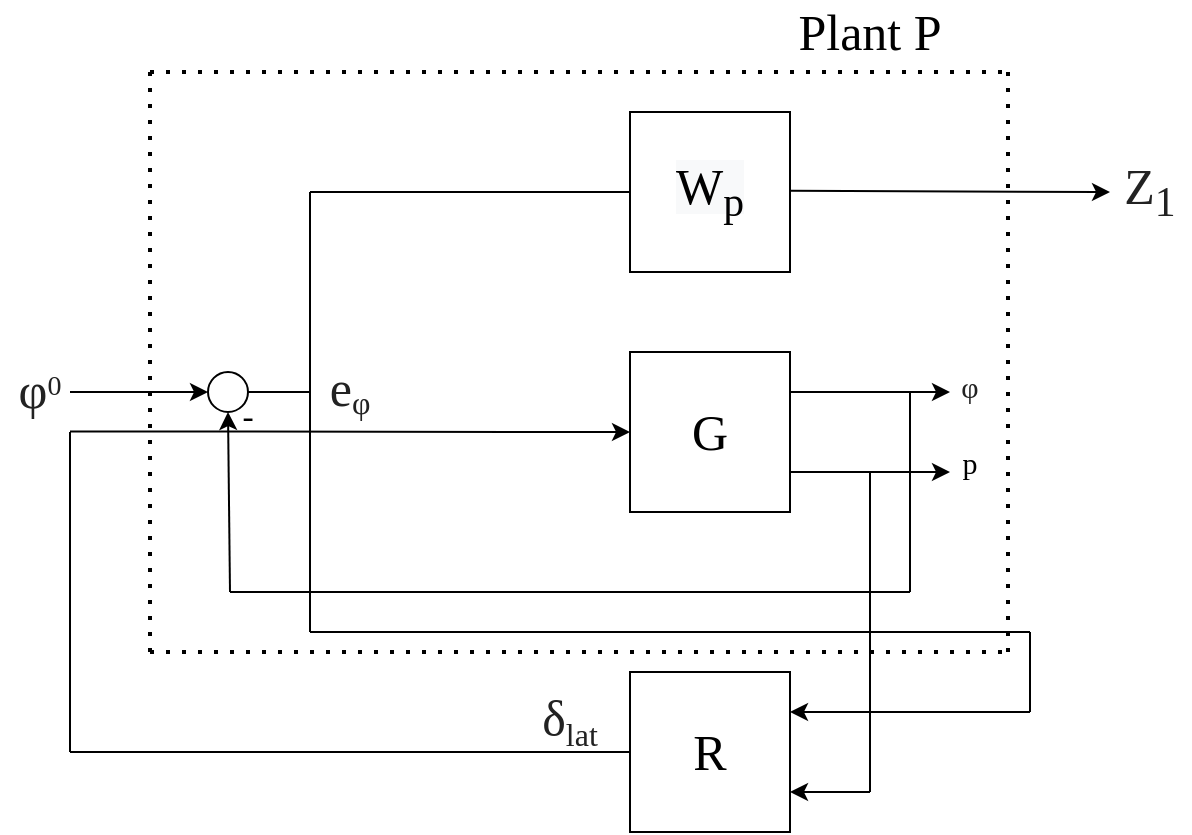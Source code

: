 <mxfile version="13.4.9" type="device"><diagram id="ez_E1-5MpUOOJp_sYdG2" name="Page-1"><mxGraphModel dx="872" dy="1602" grid="1" gridSize="10" guides="1" tooltips="1" connect="1" arrows="1" fold="1" page="1" pageScale="1" pageWidth="827" pageHeight="1169" math="0" shadow="0"><root><mxCell id="0"/><mxCell id="1" parent="0"/><mxCell id="I8IBFJJZle_XHGFZ7ChM-1" value="&lt;font face=&quot;Lucida Console&quot; style=&quot;font-size: 25px;&quot;&gt;G&lt;/font&gt;" style="rounded=0;whiteSpace=wrap;html=1;fontSize=25;" parent="1" vertex="1"><mxGeometry x="360" y="120" width="80" height="80" as="geometry"/></mxCell><mxCell id="I8IBFJJZle_XHGFZ7ChM-2" value="" style="endArrow=classic;html=1;fontSize=25;exitX=1;exitY=0.25;exitDx=0;exitDy=0;" parent="1" source="I8IBFJJZle_XHGFZ7ChM-1" edge="1"><mxGeometry width="50" height="50" relative="1" as="geometry"><mxPoint x="390" y="250" as="sourcePoint"/><mxPoint x="520" y="140" as="targetPoint"/></mxGeometry></mxCell><mxCell id="I8IBFJJZle_XHGFZ7ChM-3" value="" style="endArrow=classic;html=1;fontSize=25;exitX=1;exitY=0.75;exitDx=0;exitDy=0;" parent="1" source="I8IBFJJZle_XHGFZ7ChM-1" edge="1"><mxGeometry width="50" height="50" relative="1" as="geometry"><mxPoint x="390" y="250" as="sourcePoint"/><mxPoint x="520" y="180" as="targetPoint"/></mxGeometry></mxCell><mxCell id="I8IBFJJZle_XHGFZ7ChM-4" value="&lt;span style=&quot;color: rgb(34 , 34 , 34) ; text-align: left ; background-color: rgb(255 , 255 , 255)&quot;&gt;&lt;font style=&quot;font-size: 15px&quot;&gt;φ&lt;/font&gt;&lt;/span&gt;" style="text;html=1;strokeColor=none;fillColor=none;align=center;verticalAlign=middle;whiteSpace=wrap;rounded=0;fontFamily=Lucida Console;fontSize=25;fontStyle=0" parent="1" vertex="1"><mxGeometry x="510" y="124" width="40" height="20" as="geometry"/></mxCell><mxCell id="I8IBFJJZle_XHGFZ7ChM-6" value="" style="ellipse;whiteSpace=wrap;html=1;aspect=fixed;" parent="1" vertex="1"><mxGeometry x="149" y="130" width="20" height="20" as="geometry"/></mxCell><mxCell id="I8IBFJJZle_XHGFZ7ChM-7" value="" style="endArrow=none;html=1;fontSize=25;exitX=1;exitY=0.5;exitDx=0;exitDy=0;" parent="1" edge="1"><mxGeometry width="50" height="50" relative="1" as="geometry"><mxPoint x="169.0" y="140" as="sourcePoint"/><mxPoint x="200" y="140" as="targetPoint"/></mxGeometry></mxCell><mxCell id="I8IBFJJZle_XHGFZ7ChM-8" value="" style="endArrow=none;html=1;fontSize=25;" parent="1" edge="1"><mxGeometry width="50" height="50" relative="1" as="geometry"><mxPoint x="200" y="160" as="sourcePoint"/><mxPoint x="200" y="40" as="targetPoint"/></mxGeometry></mxCell><mxCell id="I8IBFJJZle_XHGFZ7ChM-9" value="&lt;div style=&quot;text-align: left&quot;&gt;&lt;/div&gt;&lt;span style=&quot;text-align: left&quot;&gt;&lt;font color=&quot;#222222&quot;&gt;&lt;span style=&quot;background-color: rgb(255 , 255 , 255)&quot;&gt;&lt;span style=&quot;font-size: 25px&quot;&gt;e&lt;/span&gt;&lt;sub&gt;&lt;font style=&quot;font-size: 16px&quot;&gt;φ&lt;/font&gt;&lt;/sub&gt;&lt;/span&gt;&lt;/font&gt;&lt;/span&gt;" style="text;html=1;strokeColor=none;fillColor=none;align=center;verticalAlign=middle;whiteSpace=wrap;rounded=0;fontFamily=Lucida Console;fontSize=16;" parent="1" vertex="1"><mxGeometry x="200" y="129" width="40" height="20" as="geometry"/></mxCell><mxCell id="I8IBFJJZle_XHGFZ7ChM-11" value="&lt;span style=&quot;color: rgb(0 , 0 , 0) ; font-family: &amp;#34;lucida console&amp;#34; ; font-size: 25px ; font-style: normal ; font-weight: 400 ; letter-spacing: normal ; text-align: center ; text-indent: 0px ; text-transform: none ; word-spacing: 0px ; background-color: rgb(248 , 249 , 250) ; display: inline ; float: none&quot;&gt;W&lt;sub&gt;p&lt;/sub&gt;&lt;/span&gt;" style="rounded=0;whiteSpace=wrap;html=1;" parent="1" vertex="1"><mxGeometry x="360" width="80" height="80" as="geometry"/></mxCell><mxCell id="I8IBFJJZle_XHGFZ7ChM-12" value="" style="endArrow=none;html=1;fontSize=25;entryX=0;entryY=0.5;entryDx=0;entryDy=0;" parent="1" target="I8IBFJJZle_XHGFZ7ChM-11" edge="1"><mxGeometry width="50" height="50" relative="1" as="geometry"><mxPoint x="200" y="40" as="sourcePoint"/><mxPoint x="460" y="200" as="targetPoint"/></mxGeometry></mxCell><mxCell id="I8IBFJJZle_XHGFZ7ChM-13" value="" style="endArrow=classic;html=1;fontSize=25;exitX=1;exitY=0.25;exitDx=0;exitDy=0;entryX=0;entryY=0.5;entryDx=0;entryDy=0;" parent="1" target="I8IBFJJZle_XHGFZ7ChM-14" edge="1"><mxGeometry width="50" height="50" relative="1" as="geometry"><mxPoint x="440" y="39.41" as="sourcePoint"/><mxPoint x="560" y="39.41" as="targetPoint"/></mxGeometry></mxCell><mxCell id="I8IBFJJZle_XHGFZ7ChM-14" value="&lt;div style=&quot;text-align: left&quot;&gt;&lt;font color=&quot;#222222&quot;&gt;&lt;span style=&quot;background-color: rgb(255 , 255 , 255)&quot;&gt;Z&lt;sub&gt;1&lt;/sub&gt;&lt;/span&gt;&lt;/font&gt;&lt;/div&gt;" style="text;html=1;strokeColor=none;fillColor=none;align=center;verticalAlign=middle;whiteSpace=wrap;rounded=0;fontFamily=Lucida Console;fontSize=25;fontStyle=0" parent="1" vertex="1"><mxGeometry x="600" y="30" width="40" height="20" as="geometry"/></mxCell><mxCell id="I8IBFJJZle_XHGFZ7ChM-16" value="" style="endArrow=none;html=1;fontSize=25;" parent="1" edge="1"><mxGeometry width="50" height="50" relative="1" as="geometry"><mxPoint x="500" y="240" as="sourcePoint"/><mxPoint x="500" y="140" as="targetPoint"/></mxGeometry></mxCell><mxCell id="I8IBFJJZle_XHGFZ7ChM-17" value="" style="endArrow=none;html=1;fontSize=25;" parent="1" edge="1"><mxGeometry width="50" height="50" relative="1" as="geometry"><mxPoint x="160" y="240" as="sourcePoint"/><mxPoint x="500" y="240" as="targetPoint"/></mxGeometry></mxCell><mxCell id="I8IBFJJZle_XHGFZ7ChM-19" value="" style="endArrow=none;html=1;fontSize=25;entryX=0;entryY=0.617;entryDx=0;entryDy=0;entryPerimeter=0;" parent="1" target="I8IBFJJZle_XHGFZ7ChM-9" edge="1"><mxGeometry width="50" height="50" relative="1" as="geometry"><mxPoint x="200" y="260" as="sourcePoint"/><mxPoint x="200" y="190" as="targetPoint"/></mxGeometry></mxCell><mxCell id="I8IBFJJZle_XHGFZ7ChM-21" value="" style="endArrow=none;html=1;fontSize=25;" parent="1" edge="1"><mxGeometry width="50" height="50" relative="1" as="geometry"><mxPoint x="200" y="260" as="sourcePoint"/><mxPoint x="560" y="260" as="targetPoint"/></mxGeometry></mxCell><mxCell id="I8IBFJJZle_XHGFZ7ChM-22" value="" style="endArrow=none;html=1;fontSize=25;" parent="1" edge="1"><mxGeometry width="50" height="50" relative="1" as="geometry"><mxPoint x="560" y="300" as="sourcePoint"/><mxPoint x="560" y="260" as="targetPoint"/></mxGeometry></mxCell><mxCell id="I8IBFJJZle_XHGFZ7ChM-23" value="" style="endArrow=classic;html=1;fontSize=25;" parent="1" edge="1"><mxGeometry width="50" height="50" relative="1" as="geometry"><mxPoint x="560" y="300" as="sourcePoint"/><mxPoint x="440" y="300.0" as="targetPoint"/></mxGeometry></mxCell><mxCell id="I8IBFJJZle_XHGFZ7ChM-24" value="&lt;font face=&quot;Lucida Console&quot;&gt;&lt;span style=&quot;font-size: 25px&quot;&gt;R&lt;/span&gt;&lt;/font&gt;" style="whiteSpace=wrap;html=1;aspect=fixed;" parent="1" vertex="1"><mxGeometry x="360" y="280" width="80" height="80" as="geometry"/></mxCell><mxCell id="I8IBFJJZle_XHGFZ7ChM-25" value="" style="endArrow=none;html=1;fontSize=25;" parent="1" edge="1"><mxGeometry width="50" height="50" relative="1" as="geometry"><mxPoint x="480" y="340" as="sourcePoint"/><mxPoint x="480" y="180" as="targetPoint"/></mxGeometry></mxCell><mxCell id="I8IBFJJZle_XHGFZ7ChM-26" value="" style="endArrow=classic;html=1;fontSize=25;entryX=1;entryY=0.75;entryDx=0;entryDy=0;" parent="1" target="I8IBFJJZle_XHGFZ7ChM-24" edge="1"><mxGeometry width="50" height="50" relative="1" as="geometry"><mxPoint x="480" y="340" as="sourcePoint"/><mxPoint x="420" y="220" as="targetPoint"/></mxGeometry></mxCell><mxCell id="I8IBFJJZle_XHGFZ7ChM-27" value="" style="endArrow=classic;html=1;fontSize=25;entryX=0;entryY=0.5;entryDx=0;entryDy=0;" parent="1" target="I8IBFJJZle_XHGFZ7ChM-6" edge="1"><mxGeometry width="50" height="50" relative="1" as="geometry"><mxPoint x="80" y="140" as="sourcePoint"/><mxPoint x="180" y="150" as="targetPoint"/></mxGeometry></mxCell><mxCell id="I8IBFJJZle_XHGFZ7ChM-28" value="" style="endArrow=none;html=1;fontSize=25;exitX=0;exitY=0.5;exitDx=0;exitDy=0;" parent="1" source="I8IBFJJZle_XHGFZ7ChM-24" edge="1"><mxGeometry width="50" height="50" relative="1" as="geometry"><mxPoint x="410" y="230" as="sourcePoint"/><mxPoint x="80" y="320" as="targetPoint"/></mxGeometry></mxCell><mxCell id="I8IBFJJZle_XHGFZ7ChM-29" value="" style="endArrow=none;html=1;fontSize=25;" parent="1" edge="1"><mxGeometry width="50" height="50" relative="1" as="geometry"><mxPoint x="80" y="320" as="sourcePoint"/><mxPoint x="80" y="160" as="targetPoint"/></mxGeometry></mxCell><mxCell id="I8IBFJJZle_XHGFZ7ChM-30" value="" style="endArrow=classic;html=1;fontSize=25;entryX=0;entryY=0.5;entryDx=0;entryDy=0;" parent="1" target="I8IBFJJZle_XHGFZ7ChM-1" edge="1"><mxGeometry width="50" height="50" relative="1" as="geometry"><mxPoint x="80" y="159.71" as="sourcePoint"/><mxPoint x="350" y="159.71" as="targetPoint"/></mxGeometry></mxCell><mxCell id="I8IBFJJZle_XHGFZ7ChM-31" value="&lt;span style=&quot;color: rgb(34 , 34 , 34) ; text-align: left ; background-color: rgb(255 , 255 , 255)&quot;&gt;&lt;font style=&quot;font-size: 25px&quot;&gt;φ&lt;/font&gt;&lt;sup&gt;&lt;font style=&quot;font-size: 14px&quot;&gt;0&lt;/font&gt;&lt;/sup&gt;&lt;/span&gt;" style="text;html=1;strokeColor=none;fillColor=none;align=center;verticalAlign=middle;whiteSpace=wrap;rounded=0;fontFamily=Lucida Console;fontSize=16;" parent="1" vertex="1"><mxGeometry x="45" y="129" width="40" height="20" as="geometry"/></mxCell><mxCell id="I8IBFJJZle_XHGFZ7ChM-32" value="&lt;font style=&quot;font-size: 15px&quot;&gt;p&lt;/font&gt;" style="text;html=1;strokeColor=none;fillColor=none;align=center;verticalAlign=middle;whiteSpace=wrap;rounded=0;fontFamily=Lucida Console;fontSize=21;" parent="1" vertex="1"><mxGeometry x="510" y="164" width="40" height="20" as="geometry"/></mxCell><mxCell id="I8IBFJJZle_XHGFZ7ChM-33" value="&lt;span style=&quot;color: rgb(34 , 34 , 34) ; font-style: normal ; font-weight: 400 ; letter-spacing: normal ; text-align: left ; text-indent: 0px ; text-transform: none ; word-spacing: 0px ; background-color: rgb(255 , 255 , 255) ; float: none ; display: inline&quot;&gt;&lt;span style=&quot;font-size: 25px&quot;&gt;δ&lt;/span&gt;&lt;sub&gt;&lt;font style=&quot;font-size: 16px&quot;&gt;lat&lt;/font&gt;&lt;/sub&gt;&lt;/span&gt;" style="text;html=1;strokeColor=none;fillColor=none;align=center;verticalAlign=middle;whiteSpace=wrap;rounded=0;fontFamily=Lucida Console;fontSize=21;" parent="1" vertex="1"><mxGeometry x="310" y="295" width="40" height="20" as="geometry"/></mxCell><mxCell id="I8IBFJJZle_XHGFZ7ChM-35" value="" style="endArrow=classic;html=1;fontSize=25;entryX=0.5;entryY=1;entryDx=0;entryDy=0;" parent="1" target="I8IBFJJZle_XHGFZ7ChM-6" edge="1"><mxGeometry width="50" height="50" relative="1" as="geometry"><mxPoint x="160" y="240" as="sourcePoint"/><mxPoint x="156" y="150" as="targetPoint"/></mxGeometry></mxCell><mxCell id="I8IBFJJZle_XHGFZ7ChM-36" value="-" style="text;html=1;strokeColor=none;fillColor=none;align=center;verticalAlign=middle;whiteSpace=wrap;rounded=0;fontFamily=Courier New;fontSize=16;" parent="1" vertex="1"><mxGeometry x="149" y="144" width="40" height="20" as="geometry"/></mxCell><mxCell id="I8IBFJJZle_XHGFZ7ChM-37" value="" style="endArrow=none;dashed=1;html=1;dashPattern=1 3;strokeWidth=2;fontSize=25;" parent="1" edge="1"><mxGeometry width="50" height="50" relative="1" as="geometry"><mxPoint x="120" y="270" as="sourcePoint"/><mxPoint x="550" y="270" as="targetPoint"/></mxGeometry></mxCell><mxCell id="I8IBFJJZle_XHGFZ7ChM-38" value="" style="endArrow=none;dashed=1;html=1;dashPattern=1 3;strokeWidth=2;fontSize=25;" parent="1" edge="1"><mxGeometry width="50" height="50" relative="1" as="geometry"><mxPoint x="549" y="270" as="sourcePoint"/><mxPoint x="549" y="-20" as="targetPoint"/></mxGeometry></mxCell><mxCell id="I8IBFJJZle_XHGFZ7ChM-39" value="" style="endArrow=none;dashed=1;html=1;dashPattern=1 3;strokeWidth=2;fontSize=25;" parent="1" edge="1"><mxGeometry width="50" height="50" relative="1" as="geometry"><mxPoint x="120" y="-20" as="sourcePoint"/><mxPoint x="550" y="-20" as="targetPoint"/></mxGeometry></mxCell><mxCell id="I8IBFJJZle_XHGFZ7ChM-40" value="" style="endArrow=none;dashed=1;html=1;dashPattern=1 3;strokeWidth=2;fontSize=25;" parent="1" edge="1"><mxGeometry width="50" height="50" relative="1" as="geometry"><mxPoint x="120" y="270" as="sourcePoint"/><mxPoint x="120" y="-20" as="targetPoint"/></mxGeometry></mxCell><mxCell id="I8IBFJJZle_XHGFZ7ChM-41" value="&lt;font face=&quot;Lucida Console&quot;&gt;Plant P&lt;/font&gt;" style="text;html=1;strokeColor=none;fillColor=none;align=center;verticalAlign=middle;whiteSpace=wrap;rounded=0;fontSize=25;" parent="1" vertex="1"><mxGeometry x="410" y="-50" width="140" height="20" as="geometry"/></mxCell></root></mxGraphModel></diagram></mxfile>